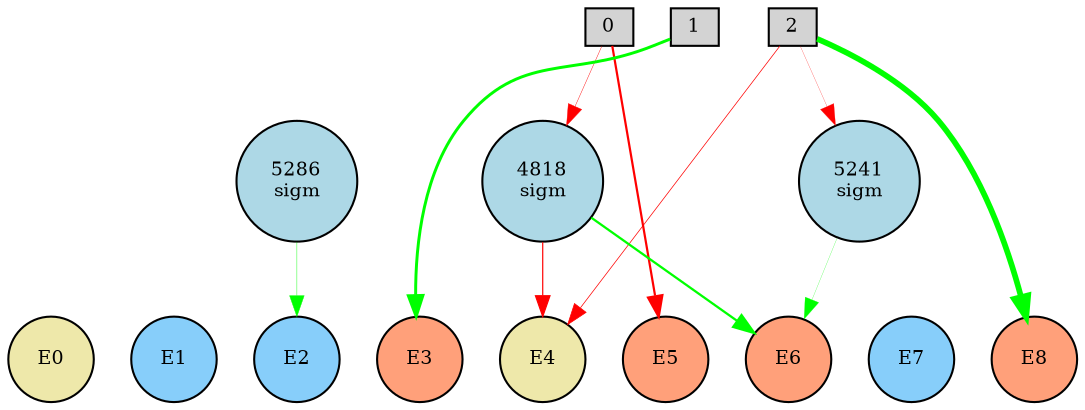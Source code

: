 digraph {
	node [fontsize=9 height=0.2 shape=circle width=0.2]
	subgraph inputs {
		node [shape=box style=filled]
		rank=source
		0 [fillcolor=lightgray]
		1 [fillcolor=lightgray]
		0 -> 1 [style=invis]
		2 [fillcolor=lightgray]
		1 -> 2 [style=invis]
	}
	subgraph outputs {
		node [style=filled]
		rank=sink
		E0 [fillcolor=palegoldenrod fontsize=9 height=0.2 shape=circle width=0.2]
		E1 [fillcolor=lightskyblue fontsize=9 height=0.2 shape=circle width=0.2]
		E0 -> E1 [style=invis]
		E2 [fillcolor=lightskyblue fontsize=9 height=0.2 shape=circle width=0.2]
		E1 -> E2 [style=invis]
		E3 [fillcolor=lightsalmon fontsize=9 height=0.2 shape=circle width=0.2]
		E2 -> E3 [style=invis]
		E4 [fillcolor=palegoldenrod fontsize=9 height=0.2 shape=circle width=0.2]
		E3 -> E4 [style=invis]
		E5 [fillcolor=lightsalmon fontsize=9 height=0.2 shape=circle width=0.2]
		E4 -> E5 [style=invis]
		E6 [fillcolor=lightsalmon fontsize=9 height=0.2 shape=circle width=0.2]
		E5 -> E6 [style=invis]
		E7 [fillcolor=lightskyblue fontsize=9 height=0.2 shape=circle width=0.2]
		E6 -> E7 [style=invis]
		E8 [fillcolor=lightsalmon fontsize=9 height=0.2 shape=circle width=0.2]
		E7 -> E8 [style=invis]
	}
	5241 [label="5241
sigm" fillcolor=lightblue style=filled]
	5286 [label="5286
sigm" fillcolor=lightblue style=filled]
	4818 [label="4818
sigm" fillcolor=lightblue style=filled]
	0 -> E5 [color=red penwidth=1.061756439878098 style=solid]
	2 -> E8 [color=green penwidth=2.737251025276993 style=solid]
	1 -> E3 [color=green penwidth=1.419686198319968 style=solid]
	0 -> 4818 [color=red penwidth=0.1996071271551142 style=solid]
	4818 -> E6 [color=green penwidth=1.0899730084383132 style=solid]
	4818 -> E4 [color=red penwidth=0.5746673820829613 style=solid]
	2 -> E4 [color=red penwidth=0.34711594968806636 style=solid]
	2 -> 5241 [color=red penwidth=0.11235469754205506 style=solid]
	5286 -> E2 [color=green penwidth=0.20405636653188286 style=solid]
	5241 -> E6 [color=green penwidth=0.10937102415143417 style=solid]
}
